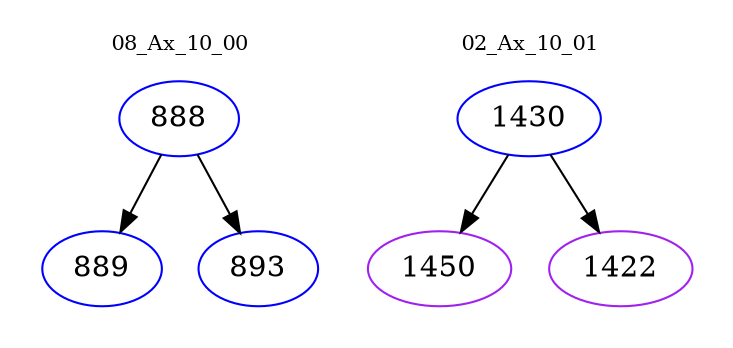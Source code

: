 digraph{
subgraph cluster_0 {
color = white
label = "08_Ax_10_00";
fontsize=10;
T0_888 [label="888", color="blue"]
T0_888 -> T0_889 [color="black"]
T0_889 [label="889", color="blue"]
T0_888 -> T0_893 [color="black"]
T0_893 [label="893", color="blue"]
}
subgraph cluster_1 {
color = white
label = "02_Ax_10_01";
fontsize=10;
T1_1430 [label="1430", color="blue"]
T1_1430 -> T1_1450 [color="black"]
T1_1450 [label="1450", color="purple"]
T1_1430 -> T1_1422 [color="black"]
T1_1422 [label="1422", color="purple"]
}
}
